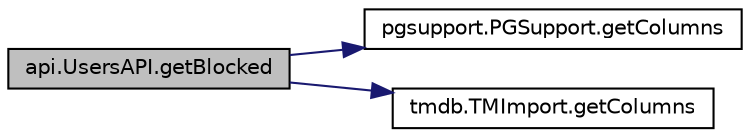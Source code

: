digraph "api.UsersAPI.getBlocked"
{
 // LATEX_PDF_SIZE
  edge [fontname="Helvetica",fontsize="10",labelfontname="Helvetica",labelfontsize="10"];
  node [fontname="Helvetica",fontsize="10",shape=record];
  rankdir="LR";
  Node1 [label="api.UsersAPI.getBlocked",height=0.2,width=0.4,color="black", fillcolor="grey75", style="filled", fontcolor="black",tooltip=" "];
  Node1 -> Node2 [color="midnightblue",fontsize="10",style="solid",fontname="Helvetica"];
  Node2 [label="pgsupport.PGSupport.getColumns",height=0.2,width=0.4,color="black", fillcolor="white", style="filled",URL="$classpgsupport_1_1PGSupport.html#ac92f13ef32434e3c463bf12c3922c154",tooltip=" "];
  Node1 -> Node3 [color="midnightblue",fontsize="10",style="solid",fontname="Helvetica"];
  Node3 [label="tmdb.TMImport.getColumns",height=0.2,width=0.4,color="black", fillcolor="white", style="filled",URL="$classtmdb_1_1TMImport.html#a26aed14fd58585480c971504a5fef5fc",tooltip=" "];
}
